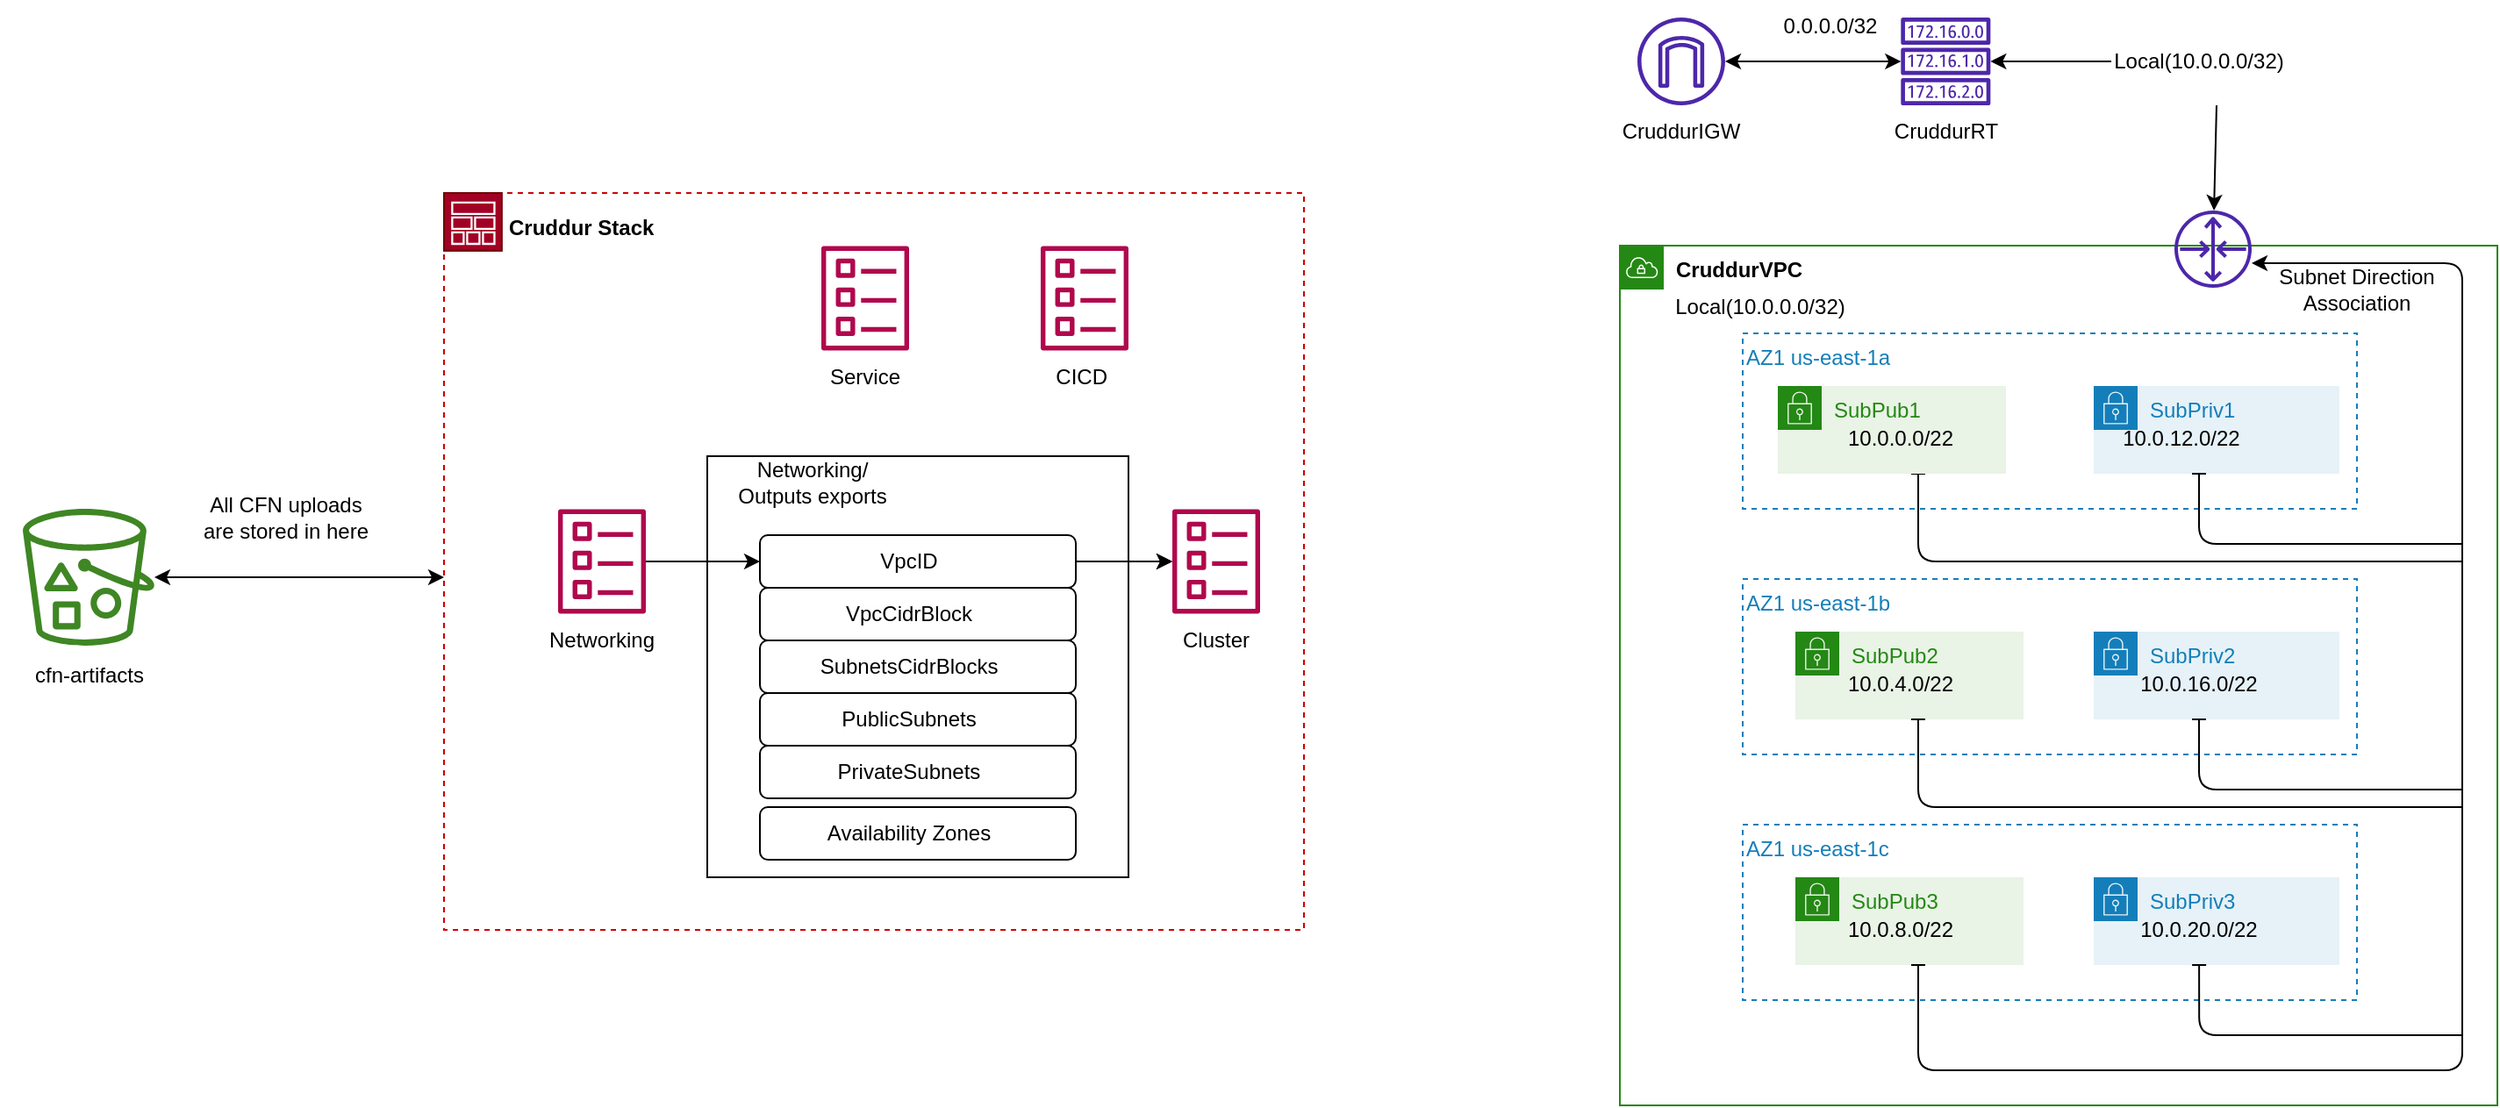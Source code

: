 <mxfile version="21.3.8" type="github">
  <diagram name="Network-Layer" id="vktZMe8x5p6Vtm1BOrrI">
    <mxGraphModel dx="1730" dy="1552" grid="1" gridSize="10" guides="1" tooltips="1" connect="1" arrows="1" fold="1" page="1" pageScale="1" pageWidth="850" pageHeight="1100" math="0" shadow="0">
      <root>
        <mxCell id="0" />
        <mxCell id="1" parent="0" />
        <mxCell id="iuy7iuIk75hRO5tpLLpg-64" value="" style="group" parent="1" vertex="1" connectable="0">
          <mxGeometry x="-340" y="-10" width="490" height="420" as="geometry" />
        </mxCell>
        <mxCell id="iuy7iuIk75hRO5tpLLpg-57" value="" style="fillColor=none;strokeColor=#CC0000;dashed=1;verticalAlign=top;fontStyle=0;fontColor=#5A6C86;whiteSpace=wrap;html=1;" parent="iuy7iuIk75hRO5tpLLpg-64" vertex="1">
          <mxGeometry width="490" height="420" as="geometry" />
        </mxCell>
        <mxCell id="iuy7iuIk75hRO5tpLLpg-70" value="" style="whiteSpace=wrap;html=1;aspect=fixed;" parent="iuy7iuIk75hRO5tpLLpg-64" vertex="1">
          <mxGeometry x="150" y="150" width="240" height="240" as="geometry" />
        </mxCell>
        <mxCell id="iuy7iuIk75hRO5tpLLpg-60" value="&lt;font style=&quot;font-size: 12px;&quot;&gt;&lt;b style=&quot;&quot;&gt;Cruddur Stack&lt;/b&gt;&lt;/font&gt;" style="text;strokeColor=none;align=left;fillColor=none;html=1;verticalAlign=middle;whiteSpace=wrap;rounded=0;" parent="iuy7iuIk75hRO5tpLLpg-64" vertex="1">
          <mxGeometry x="35" y="4.875" width="87.5" height="29.25" as="geometry" />
        </mxCell>
        <mxCell id="iuy7iuIk75hRO5tpLLpg-79" value="Networking/ Outputs exports" style="text;strokeColor=none;align=center;fillColor=none;html=1;verticalAlign=middle;whiteSpace=wrap;rounded=0;" parent="iuy7iuIk75hRO5tpLLpg-64" vertex="1">
          <mxGeometry x="160" y="150" width="100" height="30" as="geometry" />
        </mxCell>
        <mxCell id="j5pndexK8RBlIthqiexm-2" value="" style="rounded=1;whiteSpace=wrap;html=1;" vertex="1" parent="iuy7iuIk75hRO5tpLLpg-64">
          <mxGeometry x="180" y="350" width="180" height="30" as="geometry" />
        </mxCell>
        <mxCell id="j5pndexK8RBlIthqiexm-3" value="Availability Zones" style="text;strokeColor=none;align=center;fillColor=none;html=1;verticalAlign=middle;whiteSpace=wrap;rounded=0;" vertex="1" parent="iuy7iuIk75hRO5tpLLpg-64">
          <mxGeometry x="215" y="350" width="100" height="30" as="geometry" />
        </mxCell>
        <mxCell id="PxYdW4Z8PxXyfOMz7trt-4" value="&lt;b&gt;&lt;font color=&quot;#000000&quot;&gt;CruddurVPC&lt;/font&gt;&lt;/b&gt;" style="points=[[0,0],[0.25,0],[0.5,0],[0.75,0],[1,0],[1,0.25],[1,0.5],[1,0.75],[1,1],[0.75,1],[0.5,1],[0.25,1],[0,1],[0,0.75],[0,0.5],[0,0.25]];outlineConnect=0;gradientColor=none;html=1;whiteSpace=wrap;fontSize=12;fontStyle=0;container=1;pointerEvents=0;collapsible=0;recursiveResize=0;shape=mxgraph.aws4.group;grIcon=mxgraph.aws4.group_vpc;strokeColor=#248814;fillColor=none;verticalAlign=top;align=left;spacingLeft=30;fontColor=#AAB7B8;dashed=0;rounded=0;" parent="1" vertex="1">
          <mxGeometry x="330" y="20" width="500" height="490" as="geometry" />
        </mxCell>
        <mxCell id="PxYdW4Z8PxXyfOMz7trt-9" value="AZ1 us-east-1b" style="fillColor=none;strokeColor=#147EBA;dashed=1;verticalAlign=top;fontStyle=0;fontColor=#147EBA;whiteSpace=wrap;html=1;align=left;rounded=0;" parent="PxYdW4Z8PxXyfOMz7trt-4" vertex="1">
          <mxGeometry x="70" y="190" width="350" height="100" as="geometry" />
        </mxCell>
        <mxCell id="PxYdW4Z8PxXyfOMz7trt-10" value="SubPriv2" style="points=[[0,0],[0.25,0],[0.5,0],[0.75,0],[1,0],[1,0.25],[1,0.5],[1,0.75],[1,1],[0.75,1],[0.5,1],[0.25,1],[0,1],[0,0.75],[0,0.5],[0,0.25]];outlineConnect=0;gradientColor=none;html=1;whiteSpace=wrap;fontSize=12;fontStyle=0;container=1;pointerEvents=0;collapsible=0;recursiveResize=0;shape=mxgraph.aws4.group;grIcon=mxgraph.aws4.group_security_group;grStroke=0;strokeColor=#147EBA;fillColor=#E6F2F8;verticalAlign=top;align=left;spacingLeft=30;fontColor=#147EBA;dashed=0;rounded=0;" parent="PxYdW4Z8PxXyfOMz7trt-4" vertex="1">
          <mxGeometry x="270" y="220" width="140" height="50" as="geometry" />
        </mxCell>
        <mxCell id="PxYdW4Z8PxXyfOMz7trt-11" style="edgeStyle=orthogonalEdgeStyle;rounded=0;orthogonalLoop=1;jettySize=auto;html=1;exitX=0.5;exitY=1;exitDx=0;exitDy=0;" parent="PxYdW4Z8PxXyfOMz7trt-4" source="PxYdW4Z8PxXyfOMz7trt-9" target="PxYdW4Z8PxXyfOMz7trt-9" edge="1">
          <mxGeometry relative="1" as="geometry" />
        </mxCell>
        <mxCell id="PxYdW4Z8PxXyfOMz7trt-12" value="SubPub2" style="points=[[0,0],[0.25,0],[0.5,0],[0.75,0],[1,0],[1,0.25],[1,0.5],[1,0.75],[1,1],[0.75,1],[0.5,1],[0.25,1],[0,1],[0,0.75],[0,0.5],[0,0.25]];outlineConnect=0;gradientColor=none;html=1;whiteSpace=wrap;fontSize=12;fontStyle=0;container=1;pointerEvents=0;collapsible=0;recursiveResize=0;shape=mxgraph.aws4.group;grIcon=mxgraph.aws4.group_security_group;grStroke=0;strokeColor=#248814;fillColor=#E9F3E6;verticalAlign=top;align=left;spacingLeft=30;fontColor=#248814;dashed=0;rounded=0;" parent="PxYdW4Z8PxXyfOMz7trt-4" vertex="1">
          <mxGeometry x="100" y="220" width="130" height="50" as="geometry" />
        </mxCell>
        <mxCell id="PxYdW4Z8PxXyfOMz7trt-13" value="10.0.16.0/22" style="text;strokeColor=none;align=center;fillColor=none;html=1;verticalAlign=middle;whiteSpace=wrap;rounded=0;" parent="PxYdW4Z8PxXyfOMz7trt-4" vertex="1">
          <mxGeometry x="290" y="240" width="80" height="20" as="geometry" />
        </mxCell>
        <mxCell id="iuy7iuIk75hRO5tpLLpg-18" style="edgeStyle=orthogonalEdgeStyle;orthogonalLoop=1;jettySize=auto;html=1;elbow=vertical;startArrow=baseDash;startFill=0;endArrow=none;endFill=0;" parent="PxYdW4Z8PxXyfOMz7trt-4" edge="1">
          <mxGeometry relative="1" as="geometry">
            <mxPoint x="480" y="320" as="targetPoint" />
            <mxPoint x="170" y="270" as="sourcePoint" />
            <Array as="points">
              <mxPoint x="170" y="320" />
            </Array>
          </mxGeometry>
        </mxCell>
        <mxCell id="PxYdW4Z8PxXyfOMz7trt-14" value="10.0.4.0/22" style="text;strokeColor=none;align=center;fillColor=none;html=1;verticalAlign=middle;whiteSpace=wrap;rounded=0;" parent="PxYdW4Z8PxXyfOMz7trt-4" vertex="1">
          <mxGeometry x="120" y="240" width="80" height="20" as="geometry" />
        </mxCell>
        <mxCell id="PxYdW4Z8PxXyfOMz7trt-15" value="AZ1 us-east-1c" style="fillColor=none;strokeColor=#147EBA;dashed=1;verticalAlign=top;fontStyle=0;fontColor=#147EBA;whiteSpace=wrap;html=1;align=left;rounded=0;" parent="PxYdW4Z8PxXyfOMz7trt-4" vertex="1">
          <mxGeometry x="70" y="330" width="350" height="100" as="geometry" />
        </mxCell>
        <mxCell id="PxYdW4Z8PxXyfOMz7trt-16" value="SubPriv3" style="points=[[0,0],[0.25,0],[0.5,0],[0.75,0],[1,0],[1,0.25],[1,0.5],[1,0.75],[1,1],[0.75,1],[0.5,1],[0.25,1],[0,1],[0,0.75],[0,0.5],[0,0.25]];outlineConnect=0;gradientColor=none;html=1;whiteSpace=wrap;fontSize=12;fontStyle=0;container=1;pointerEvents=0;collapsible=0;recursiveResize=0;shape=mxgraph.aws4.group;grIcon=mxgraph.aws4.group_security_group;grStroke=0;strokeColor=#147EBA;fillColor=#E6F2F8;verticalAlign=top;align=left;spacingLeft=30;fontColor=#147EBA;dashed=0;rounded=0;" parent="PxYdW4Z8PxXyfOMz7trt-4" vertex="1">
          <mxGeometry x="270" y="360" width="140" height="50" as="geometry" />
        </mxCell>
        <mxCell id="PxYdW4Z8PxXyfOMz7trt-17" style="edgeStyle=orthogonalEdgeStyle;rounded=0;orthogonalLoop=1;jettySize=auto;html=1;exitX=0.5;exitY=1;exitDx=0;exitDy=0;" parent="PxYdW4Z8PxXyfOMz7trt-4" source="PxYdW4Z8PxXyfOMz7trt-15" target="PxYdW4Z8PxXyfOMz7trt-15" edge="1">
          <mxGeometry relative="1" as="geometry" />
        </mxCell>
        <mxCell id="PxYdW4Z8PxXyfOMz7trt-18" value="SubPub3" style="points=[[0,0],[0.25,0],[0.5,0],[0.75,0],[1,0],[1,0.25],[1,0.5],[1,0.75],[1,1],[0.75,1],[0.5,1],[0.25,1],[0,1],[0,0.75],[0,0.5],[0,0.25]];outlineConnect=0;gradientColor=none;html=1;whiteSpace=wrap;fontSize=12;fontStyle=0;container=1;pointerEvents=0;collapsible=0;recursiveResize=0;shape=mxgraph.aws4.group;grIcon=mxgraph.aws4.group_security_group;grStroke=0;strokeColor=#248814;fillColor=#E9F3E6;verticalAlign=top;align=left;spacingLeft=30;fontColor=#248814;dashed=0;rounded=0;" parent="PxYdW4Z8PxXyfOMz7trt-4" vertex="1">
          <mxGeometry x="100" y="360" width="130" height="50" as="geometry" />
        </mxCell>
        <mxCell id="iuy7iuIk75hRO5tpLLpg-15" style="edgeStyle=orthogonalEdgeStyle;orthogonalLoop=1;jettySize=auto;html=1;elbow=vertical;exitX=0.429;exitY=1;exitDx=0;exitDy=0;exitPerimeter=0;startArrow=baseDash;startFill=0;endArrow=none;endFill=0;" parent="PxYdW4Z8PxXyfOMz7trt-4" source="PxYdW4Z8PxXyfOMz7trt-16" edge="1">
          <mxGeometry relative="1" as="geometry">
            <mxPoint x="480" y="450" as="targetPoint" />
            <mxPoint x="330" y="420" as="sourcePoint" />
            <Array as="points">
              <mxPoint x="330" y="450" />
              <mxPoint x="480" y="450" />
            </Array>
          </mxGeometry>
        </mxCell>
        <mxCell id="PxYdW4Z8PxXyfOMz7trt-19" value="10.0.20.0/22" style="text;strokeColor=none;align=center;fillColor=none;html=1;verticalAlign=middle;whiteSpace=wrap;rounded=0;" parent="PxYdW4Z8PxXyfOMz7trt-4" vertex="1">
          <mxGeometry x="290" y="380" width="80" height="20" as="geometry" />
        </mxCell>
        <mxCell id="PxYdW4Z8PxXyfOMz7trt-20" value="10.0.8.0/22" style="text;strokeColor=none;align=center;fillColor=none;html=1;verticalAlign=middle;whiteSpace=wrap;rounded=0;" parent="PxYdW4Z8PxXyfOMz7trt-4" vertex="1">
          <mxGeometry x="120" y="380" width="80" height="20" as="geometry" />
        </mxCell>
        <mxCell id="PxYdW4Z8PxXyfOMz7trt-31" value="Local(10.0.0.0/32)" style="text;strokeColor=none;align=center;fillColor=none;html=1;verticalAlign=middle;whiteSpace=wrap;rounded=0;" parent="PxYdW4Z8PxXyfOMz7trt-4" vertex="1">
          <mxGeometry x="30" y="20" width="100" height="30" as="geometry" />
        </mxCell>
        <mxCell id="PxYdW4Z8PxXyfOMz7trt-36" style="rounded=0;orthogonalLoop=1;jettySize=auto;html=1;startArrow=classic;startFill=1;endArrow=none;endFill=0;" parent="PxYdW4Z8PxXyfOMz7trt-4" source="PxYdW4Z8PxXyfOMz7trt-23" edge="1">
          <mxGeometry relative="1" as="geometry">
            <mxPoint x="340" y="-80" as="targetPoint" />
          </mxGeometry>
        </mxCell>
        <mxCell id="iuy7iuIk75hRO5tpLLpg-13" style="edgeStyle=orthogonalEdgeStyle;orthogonalLoop=1;jettySize=auto;html=1;elbow=vertical;endArrow=baseDash;endFill=0;startArrow=classic;startFill=1;" parent="PxYdW4Z8PxXyfOMz7trt-4" source="PxYdW4Z8PxXyfOMz7trt-23" target="PxYdW4Z8PxXyfOMz7trt-18" edge="1">
          <mxGeometry relative="1" as="geometry">
            <Array as="points">
              <mxPoint x="480" y="10" />
              <mxPoint x="480" y="470" />
              <mxPoint x="170" y="470" />
            </Array>
          </mxGeometry>
        </mxCell>
        <mxCell id="PxYdW4Z8PxXyfOMz7trt-23" value="" style="outlineConnect=0;fontColor=#232F3E;gradientColor=none;fillColor=#4D27AA;strokeColor=none;dashed=0;verticalLabelPosition=bottom;verticalAlign=top;align=center;html=1;fontSize=12;fontStyle=0;aspect=fixed;pointerEvents=1;shape=mxgraph.aws4.router;rounded=0;" parent="PxYdW4Z8PxXyfOMz7trt-4" vertex="1">
          <mxGeometry x="316" y="-20" width="44" height="44" as="geometry" />
        </mxCell>
        <mxCell id="iuy7iuIk75hRO5tpLLpg-17" style="edgeStyle=orthogonalEdgeStyle;orthogonalLoop=1;jettySize=auto;html=1;elbow=vertical;exitX=0.429;exitY=1;exitDx=0;exitDy=0;exitPerimeter=0;startArrow=baseDash;startFill=0;endArrow=none;endFill=0;" parent="PxYdW4Z8PxXyfOMz7trt-4" edge="1">
          <mxGeometry relative="1" as="geometry">
            <mxPoint x="480" y="310" as="targetPoint" />
            <mxPoint x="330" y="270" as="sourcePoint" />
            <Array as="points">
              <mxPoint x="330" y="310" />
            </Array>
          </mxGeometry>
        </mxCell>
        <mxCell id="iuy7iuIk75hRO5tpLLpg-19" style="edgeStyle=orthogonalEdgeStyle;orthogonalLoop=1;jettySize=auto;html=1;elbow=vertical;startArrow=baseDash;startFill=0;endArrow=none;endFill=0;" parent="PxYdW4Z8PxXyfOMz7trt-4" edge="1">
          <mxGeometry relative="1" as="geometry">
            <mxPoint x="480" y="180" as="targetPoint" />
            <mxPoint x="170" y="130" as="sourcePoint" />
            <Array as="points">
              <mxPoint x="170" y="180" />
            </Array>
          </mxGeometry>
        </mxCell>
        <mxCell id="PxYdW4Z8PxXyfOMz7trt-1" value="AZ1 us-east-1a" style="fillColor=none;strokeColor=#147EBA;dashed=1;verticalAlign=top;fontStyle=0;fontColor=#147EBA;whiteSpace=wrap;html=1;align=left;rounded=0;" parent="PxYdW4Z8PxXyfOMz7trt-4" vertex="1">
          <mxGeometry x="70" y="50" width="350" height="100" as="geometry" />
        </mxCell>
        <mxCell id="PxYdW4Z8PxXyfOMz7trt-2" value="SubPriv1" style="points=[[0,0],[0.25,0],[0.5,0],[0.75,0],[1,0],[1,0.25],[1,0.5],[1,0.75],[1,1],[0.75,1],[0.5,1],[0.25,1],[0,1],[0,0.75],[0,0.5],[0,0.25]];outlineConnect=0;gradientColor=none;html=1;whiteSpace=wrap;fontSize=12;fontStyle=0;container=1;pointerEvents=0;collapsible=0;recursiveResize=0;shape=mxgraph.aws4.group;grIcon=mxgraph.aws4.group_security_group;grStroke=0;strokeColor=#147EBA;fillColor=#E6F2F8;verticalAlign=top;align=left;spacingLeft=30;fontColor=#147EBA;dashed=0;rounded=0;" parent="PxYdW4Z8PxXyfOMz7trt-4" vertex="1">
          <mxGeometry x="270" y="80" width="140" height="50" as="geometry" />
        </mxCell>
        <mxCell id="PxYdW4Z8PxXyfOMz7trt-3" style="edgeStyle=orthogonalEdgeStyle;rounded=0;orthogonalLoop=1;jettySize=auto;html=1;exitX=0.5;exitY=1;exitDx=0;exitDy=0;" parent="PxYdW4Z8PxXyfOMz7trt-4" source="PxYdW4Z8PxXyfOMz7trt-1" target="PxYdW4Z8PxXyfOMz7trt-1" edge="1">
          <mxGeometry relative="1" as="geometry" />
        </mxCell>
        <mxCell id="PxYdW4Z8PxXyfOMz7trt-5" value="SubPub1" style="points=[[0,0],[0.25,0],[0.5,0],[0.75,0],[1,0],[1,0.25],[1,0.5],[1,0.75],[1,1],[0.75,1],[0.5,1],[0.25,1],[0,1],[0,0.75],[0,0.5],[0,0.25]];outlineConnect=0;gradientColor=none;html=1;whiteSpace=wrap;fontSize=12;fontStyle=0;container=1;pointerEvents=0;collapsible=0;recursiveResize=0;shape=mxgraph.aws4.group;grIcon=mxgraph.aws4.group_security_group;grStroke=0;strokeColor=#248814;fillColor=#E9F3E6;verticalAlign=top;align=left;spacingLeft=30;fontColor=#248814;dashed=0;rounded=0;" parent="PxYdW4Z8PxXyfOMz7trt-4" vertex="1">
          <mxGeometry x="90" y="80" width="130" height="50" as="geometry" />
        </mxCell>
        <mxCell id="PxYdW4Z8PxXyfOMz7trt-6" value="10.0.12.0/22" style="text;strokeColor=none;align=center;fillColor=none;html=1;verticalAlign=middle;whiteSpace=wrap;rounded=0;" parent="PxYdW4Z8PxXyfOMz7trt-4" vertex="1">
          <mxGeometry x="280" y="100" width="80" height="20" as="geometry" />
        </mxCell>
        <mxCell id="PxYdW4Z8PxXyfOMz7trt-8" value="10.0.0.0/22" style="text;strokeColor=none;align=center;fillColor=none;html=1;verticalAlign=middle;whiteSpace=wrap;rounded=0;" parent="PxYdW4Z8PxXyfOMz7trt-4" vertex="1">
          <mxGeometry x="120" y="100" width="80" height="20" as="geometry" />
        </mxCell>
        <mxCell id="iuy7iuIk75hRO5tpLLpg-20" style="edgeStyle=orthogonalEdgeStyle;orthogonalLoop=1;jettySize=auto;html=1;elbow=vertical;exitX=0.429;exitY=1;exitDx=0;exitDy=0;exitPerimeter=0;startArrow=baseDash;startFill=0;endArrow=none;endFill=0;" parent="PxYdW4Z8PxXyfOMz7trt-4" edge="1">
          <mxGeometry relative="1" as="geometry">
            <mxPoint x="480" y="170" as="targetPoint" />
            <mxPoint x="330" y="130" as="sourcePoint" />
            <Array as="points">
              <mxPoint x="330" y="170" />
            </Array>
          </mxGeometry>
        </mxCell>
        <mxCell id="iuy7iuIk75hRO5tpLLpg-21" value="Subnet Direction Association" style="text;strokeColor=none;align=center;fillColor=none;html=1;verticalAlign=middle;whiteSpace=wrap;rounded=0;" parent="PxYdW4Z8PxXyfOMz7trt-4" vertex="1">
          <mxGeometry x="370" y="10" width="100" height="30" as="geometry" />
        </mxCell>
        <mxCell id="PxYdW4Z8PxXyfOMz7trt-25" style="edgeStyle=orthogonalEdgeStyle;rounded=0;orthogonalLoop=1;jettySize=auto;html=1;startArrow=classic;startFill=1;" parent="1" source="PxYdW4Z8PxXyfOMz7trt-21" target="PxYdW4Z8PxXyfOMz7trt-24" edge="1">
          <mxGeometry relative="1" as="geometry" />
        </mxCell>
        <mxCell id="PxYdW4Z8PxXyfOMz7trt-21" value="" style="outlineConnect=0;fontColor=#232F3E;gradientColor=none;fillColor=#4D27AA;strokeColor=none;dashed=0;verticalLabelPosition=bottom;verticalAlign=top;align=center;html=1;fontSize=12;fontStyle=0;aspect=fixed;pointerEvents=1;shape=mxgraph.aws4.internet_gateway;rounded=0;" parent="1" vertex="1">
          <mxGeometry x="340" y="-110" width="50" height="50" as="geometry" />
        </mxCell>
        <mxCell id="PxYdW4Z8PxXyfOMz7trt-27" style="edgeStyle=orthogonalEdgeStyle;rounded=0;orthogonalLoop=1;jettySize=auto;html=1;startArrow=classic;startFill=1;endArrow=none;endFill=0;" parent="1" source="PxYdW4Z8PxXyfOMz7trt-24" edge="1">
          <mxGeometry relative="1" as="geometry">
            <mxPoint x="610" y="-85" as="targetPoint" />
          </mxGeometry>
        </mxCell>
        <mxCell id="PxYdW4Z8PxXyfOMz7trt-24" value="" style="outlineConnect=0;fontColor=#232F3E;gradientColor=none;fillColor=#4D27AA;strokeColor=none;dashed=0;verticalLabelPosition=bottom;verticalAlign=top;align=center;html=1;fontSize=12;fontStyle=0;aspect=fixed;pointerEvents=1;shape=mxgraph.aws4.route_table;rounded=0;" parent="1" vertex="1">
          <mxGeometry x="490" y="-110" width="51.32" height="50" as="geometry" />
        </mxCell>
        <mxCell id="PxYdW4Z8PxXyfOMz7trt-30" value="Local(10.0.0.0/32)" style="text;strokeColor=none;align=center;fillColor=none;html=1;verticalAlign=middle;whiteSpace=wrap;rounded=0;" parent="1" vertex="1">
          <mxGeometry x="610" y="-100" width="100" height="30" as="geometry" />
        </mxCell>
        <mxCell id="PxYdW4Z8PxXyfOMz7trt-32" value="CruddurIGW" style="text;strokeColor=none;align=center;fillColor=none;html=1;verticalAlign=middle;whiteSpace=wrap;rounded=0;" parent="1" vertex="1">
          <mxGeometry x="315" y="-60" width="100" height="30" as="geometry" />
        </mxCell>
        <mxCell id="PxYdW4Z8PxXyfOMz7trt-33" value="0.0.0.0/32" style="text;strokeColor=none;align=center;fillColor=none;html=1;verticalAlign=middle;whiteSpace=wrap;rounded=0;" parent="1" vertex="1">
          <mxGeometry x="400" y="-120" width="100" height="30" as="geometry" />
        </mxCell>
        <mxCell id="PxYdW4Z8PxXyfOMz7trt-34" value="CruddurRT" style="text;strokeColor=none;align=center;fillColor=none;html=1;verticalAlign=middle;whiteSpace=wrap;rounded=0;" parent="1" vertex="1">
          <mxGeometry x="465.66" y="-60" width="100" height="30" as="geometry" />
        </mxCell>
        <mxCell id="iuy7iuIk75hRO5tpLLpg-23" value="" style="sketch=0;outlineConnect=0;fontColor=#232F3E;gradientColor=none;fillColor=#B0084D;strokeColor=none;dashed=0;verticalLabelPosition=bottom;verticalAlign=top;align=center;html=1;fontSize=12;fontStyle=0;aspect=fixed;pointerEvents=1;shape=mxgraph.aws4.template;" parent="1" vertex="1">
          <mxGeometry y="20" width="50" height="60" as="geometry" />
        </mxCell>
        <mxCell id="iuy7iuIk75hRO5tpLLpg-25" value="CICD&amp;nbsp;" style="text;strokeColor=none;align=center;fillColor=none;html=1;verticalAlign=middle;whiteSpace=wrap;rounded=0;" parent="1" vertex="1">
          <mxGeometry x="-25" y="80" width="100" height="30" as="geometry" />
        </mxCell>
        <mxCell id="iuy7iuIk75hRO5tpLLpg-27" value="" style="sketch=0;outlineConnect=0;fontColor=#232F3E;gradientColor=none;fillColor=#B0084D;strokeColor=none;dashed=0;verticalLabelPosition=bottom;verticalAlign=top;align=center;html=1;fontSize=12;fontStyle=0;aspect=fixed;pointerEvents=1;shape=mxgraph.aws4.template;" parent="1" vertex="1">
          <mxGeometry x="-125" y="20" width="50" height="60" as="geometry" />
        </mxCell>
        <mxCell id="iuy7iuIk75hRO5tpLLpg-28" value="Service" style="text;strokeColor=none;align=center;fillColor=none;html=1;verticalAlign=middle;whiteSpace=wrap;rounded=0;" parent="1" vertex="1">
          <mxGeometry x="-150" y="80" width="100" height="30" as="geometry" />
        </mxCell>
        <mxCell id="iuy7iuIk75hRO5tpLLpg-40" value="" style="edgeStyle=orthogonalEdgeStyle;orthogonalLoop=1;jettySize=auto;html=1;elbow=vertical;startArrow=classic;startFill=1;" parent="1" source="iuy7iuIk75hRO5tpLLpg-31" target="iuy7iuIk75hRO5tpLLpg-38" edge="1">
          <mxGeometry relative="1" as="geometry" />
        </mxCell>
        <mxCell id="iuy7iuIk75hRO5tpLLpg-31" value="" style="sketch=0;outlineConnect=0;fontColor=#232F3E;gradientColor=none;fillColor=#B0084D;strokeColor=none;dashed=0;verticalLabelPosition=bottom;verticalAlign=top;align=center;html=1;fontSize=12;fontStyle=0;aspect=fixed;pointerEvents=1;shape=mxgraph.aws4.template;" parent="1" vertex="1">
          <mxGeometry x="75" y="170" width="50" height="60" as="geometry" />
        </mxCell>
        <mxCell id="iuy7iuIk75hRO5tpLLpg-32" value="Cluster" style="text;strokeColor=none;align=center;fillColor=none;html=1;verticalAlign=middle;whiteSpace=wrap;rounded=0;" parent="1" vertex="1">
          <mxGeometry x="50" y="230" width="100" height="30" as="geometry" />
        </mxCell>
        <mxCell id="iuy7iuIk75hRO5tpLLpg-43" value="" style="edgeStyle=orthogonalEdgeStyle;orthogonalLoop=1;jettySize=auto;html=1;elbow=vertical;startArrow=none;startFill=0;endArrow=classic;endFill=1;entryX=0;entryY=0.5;entryDx=0;entryDy=0;" parent="1" source="iuy7iuIk75hRO5tpLLpg-33" target="iuy7iuIk75hRO5tpLLpg-37" edge="1">
          <mxGeometry relative="1" as="geometry" />
        </mxCell>
        <mxCell id="iuy7iuIk75hRO5tpLLpg-33" value="" style="sketch=0;outlineConnect=0;fontColor=#232F3E;gradientColor=none;fillColor=#B0084D;strokeColor=none;dashed=0;verticalLabelPosition=bottom;verticalAlign=top;align=center;html=1;fontSize=12;fontStyle=0;aspect=fixed;pointerEvents=1;shape=mxgraph.aws4.template;" parent="1" vertex="1">
          <mxGeometry x="-275" y="170" width="50" height="60" as="geometry" />
        </mxCell>
        <mxCell id="iuy7iuIk75hRO5tpLLpg-34" value="Networking" style="text;strokeColor=none;align=center;fillColor=none;html=1;verticalAlign=middle;whiteSpace=wrap;rounded=0;" parent="1" vertex="1">
          <mxGeometry x="-300" y="230" width="100" height="30" as="geometry" />
        </mxCell>
        <mxCell id="iuy7iuIk75hRO5tpLLpg-41" value="" style="edgeStyle=orthogonalEdgeStyle;orthogonalLoop=1;jettySize=auto;html=1;elbow=vertical;startArrow=none;startFill=0;" parent="1" source="iuy7iuIk75hRO5tpLLpg-37" target="iuy7iuIk75hRO5tpLLpg-31" edge="1">
          <mxGeometry relative="1" as="geometry" />
        </mxCell>
        <mxCell id="iuy7iuIk75hRO5tpLLpg-37" value="" style="rounded=1;whiteSpace=wrap;html=1;" parent="1" vertex="1">
          <mxGeometry x="-160" y="185" width="180" height="30" as="geometry" />
        </mxCell>
        <mxCell id="iuy7iuIk75hRO5tpLLpg-38" value="VpcID" style="text;strokeColor=none;align=center;fillColor=none;html=1;verticalAlign=middle;whiteSpace=wrap;rounded=0;" parent="1" vertex="1">
          <mxGeometry x="-125" y="185" width="100" height="30" as="geometry" />
        </mxCell>
        <mxCell id="iuy7iuIk75hRO5tpLLpg-44" value="" style="rounded=1;whiteSpace=wrap;html=1;" parent="1" vertex="1">
          <mxGeometry x="-160" y="215" width="180" height="30" as="geometry" />
        </mxCell>
        <mxCell id="iuy7iuIk75hRO5tpLLpg-45" value="VpcCidrBlock" style="text;strokeColor=none;align=center;fillColor=none;html=1;verticalAlign=middle;whiteSpace=wrap;rounded=0;" parent="1" vertex="1">
          <mxGeometry x="-125" y="215" width="100" height="30" as="geometry" />
        </mxCell>
        <mxCell id="iuy7iuIk75hRO5tpLLpg-46" value="" style="rounded=1;whiteSpace=wrap;html=1;" parent="1" vertex="1">
          <mxGeometry x="-160" y="245" width="180" height="30" as="geometry" />
        </mxCell>
        <mxCell id="iuy7iuIk75hRO5tpLLpg-47" value="SubnetsCidrBlocks" style="text;strokeColor=none;align=center;fillColor=none;html=1;verticalAlign=middle;whiteSpace=wrap;rounded=0;" parent="1" vertex="1">
          <mxGeometry x="-125" y="245" width="100" height="30" as="geometry" />
        </mxCell>
        <mxCell id="iuy7iuIk75hRO5tpLLpg-48" value="" style="rounded=1;whiteSpace=wrap;html=1;" parent="1" vertex="1">
          <mxGeometry x="-160" y="275" width="180" height="30" as="geometry" />
        </mxCell>
        <mxCell id="iuy7iuIk75hRO5tpLLpg-49" value="PublicSubnets" style="text;strokeColor=none;align=center;fillColor=none;html=1;verticalAlign=middle;whiteSpace=wrap;rounded=0;" parent="1" vertex="1">
          <mxGeometry x="-125" y="275" width="100" height="30" as="geometry" />
        </mxCell>
        <mxCell id="iuy7iuIk75hRO5tpLLpg-50" value="" style="rounded=1;whiteSpace=wrap;html=1;" parent="1" vertex="1">
          <mxGeometry x="-160" y="305" width="180" height="30" as="geometry" />
        </mxCell>
        <mxCell id="iuy7iuIk75hRO5tpLLpg-51" value="PrivateSubnets" style="text;strokeColor=none;align=center;fillColor=none;html=1;verticalAlign=middle;whiteSpace=wrap;rounded=0;" parent="1" vertex="1">
          <mxGeometry x="-125" y="305" width="100" height="30" as="geometry" />
        </mxCell>
        <mxCell id="iuy7iuIk75hRO5tpLLpg-66" style="edgeStyle=orthogonalEdgeStyle;orthogonalLoop=1;jettySize=auto;html=1;elbow=vertical;startArrow=classic;startFill=1;" parent="1" source="iuy7iuIk75hRO5tpLLpg-65" edge="1">
          <mxGeometry relative="1" as="geometry">
            <mxPoint x="-340" y="209" as="targetPoint" />
          </mxGeometry>
        </mxCell>
        <mxCell id="iuy7iuIk75hRO5tpLLpg-65" value="" style="sketch=0;outlineConnect=0;fontColor=#232F3E;gradientColor=none;fillColor=#3F8624;strokeColor=none;dashed=0;verticalLabelPosition=bottom;verticalAlign=top;align=center;html=1;fontSize=12;fontStyle=0;aspect=fixed;pointerEvents=1;shape=mxgraph.aws4.bucket_with_objects;" parent="1" vertex="1">
          <mxGeometry x="-580" y="170" width="75" height="78" as="geometry" />
        </mxCell>
        <mxCell id="iuy7iuIk75hRO5tpLLpg-67" value="cfn-artifacts" style="text;strokeColor=none;align=center;fillColor=none;html=1;verticalAlign=middle;whiteSpace=wrap;rounded=0;" parent="1" vertex="1">
          <mxGeometry x="-592.5" y="250" width="100" height="30" as="geometry" />
        </mxCell>
        <mxCell id="iuy7iuIk75hRO5tpLLpg-69" value="All CFN uploads are stored in here" style="text;strokeColor=none;align=center;fillColor=none;html=1;verticalAlign=middle;whiteSpace=wrap;rounded=0;" parent="1" vertex="1">
          <mxGeometry x="-480" y="160" width="100" height="30" as="geometry" />
        </mxCell>
        <mxCell id="iuy7iuIk75hRO5tpLLpg-62" value="" style="group" parent="1" vertex="1" connectable="0">
          <mxGeometry x="-340" y="-10" width="35" height="39" as="geometry" />
        </mxCell>
        <mxCell id="iuy7iuIk75hRO5tpLLpg-58" value="" style="whiteSpace=wrap;html=1;aspect=fixed;fillColor=#a20025;fontColor=#ffffff;strokeColor=#6F0000;" parent="iuy7iuIk75hRO5tpLLpg-62" vertex="1">
          <mxGeometry width="32.935" height="32.935" as="geometry" />
        </mxCell>
        <mxCell id="iuy7iuIk75hRO5tpLLpg-59" value="" style="sketch=0;outlineConnect=0;dashed=0;verticalLabelPosition=bottom;verticalAlign=top;align=center;html=1;fontSize=12;fontStyle=0;aspect=fixed;pointerEvents=1;shape=mxgraph.aws4.stack;fillColor=#FFFFFF;fontColor=#ffffff;strokeColor=#6F0000;" parent="iuy7iuIk75hRO5tpLLpg-62" vertex="1">
          <mxGeometry x="4.025" y="4.875" width="25.36" height="24.701" as="geometry" />
        </mxCell>
      </root>
    </mxGraphModel>
  </diagram>
</mxfile>
